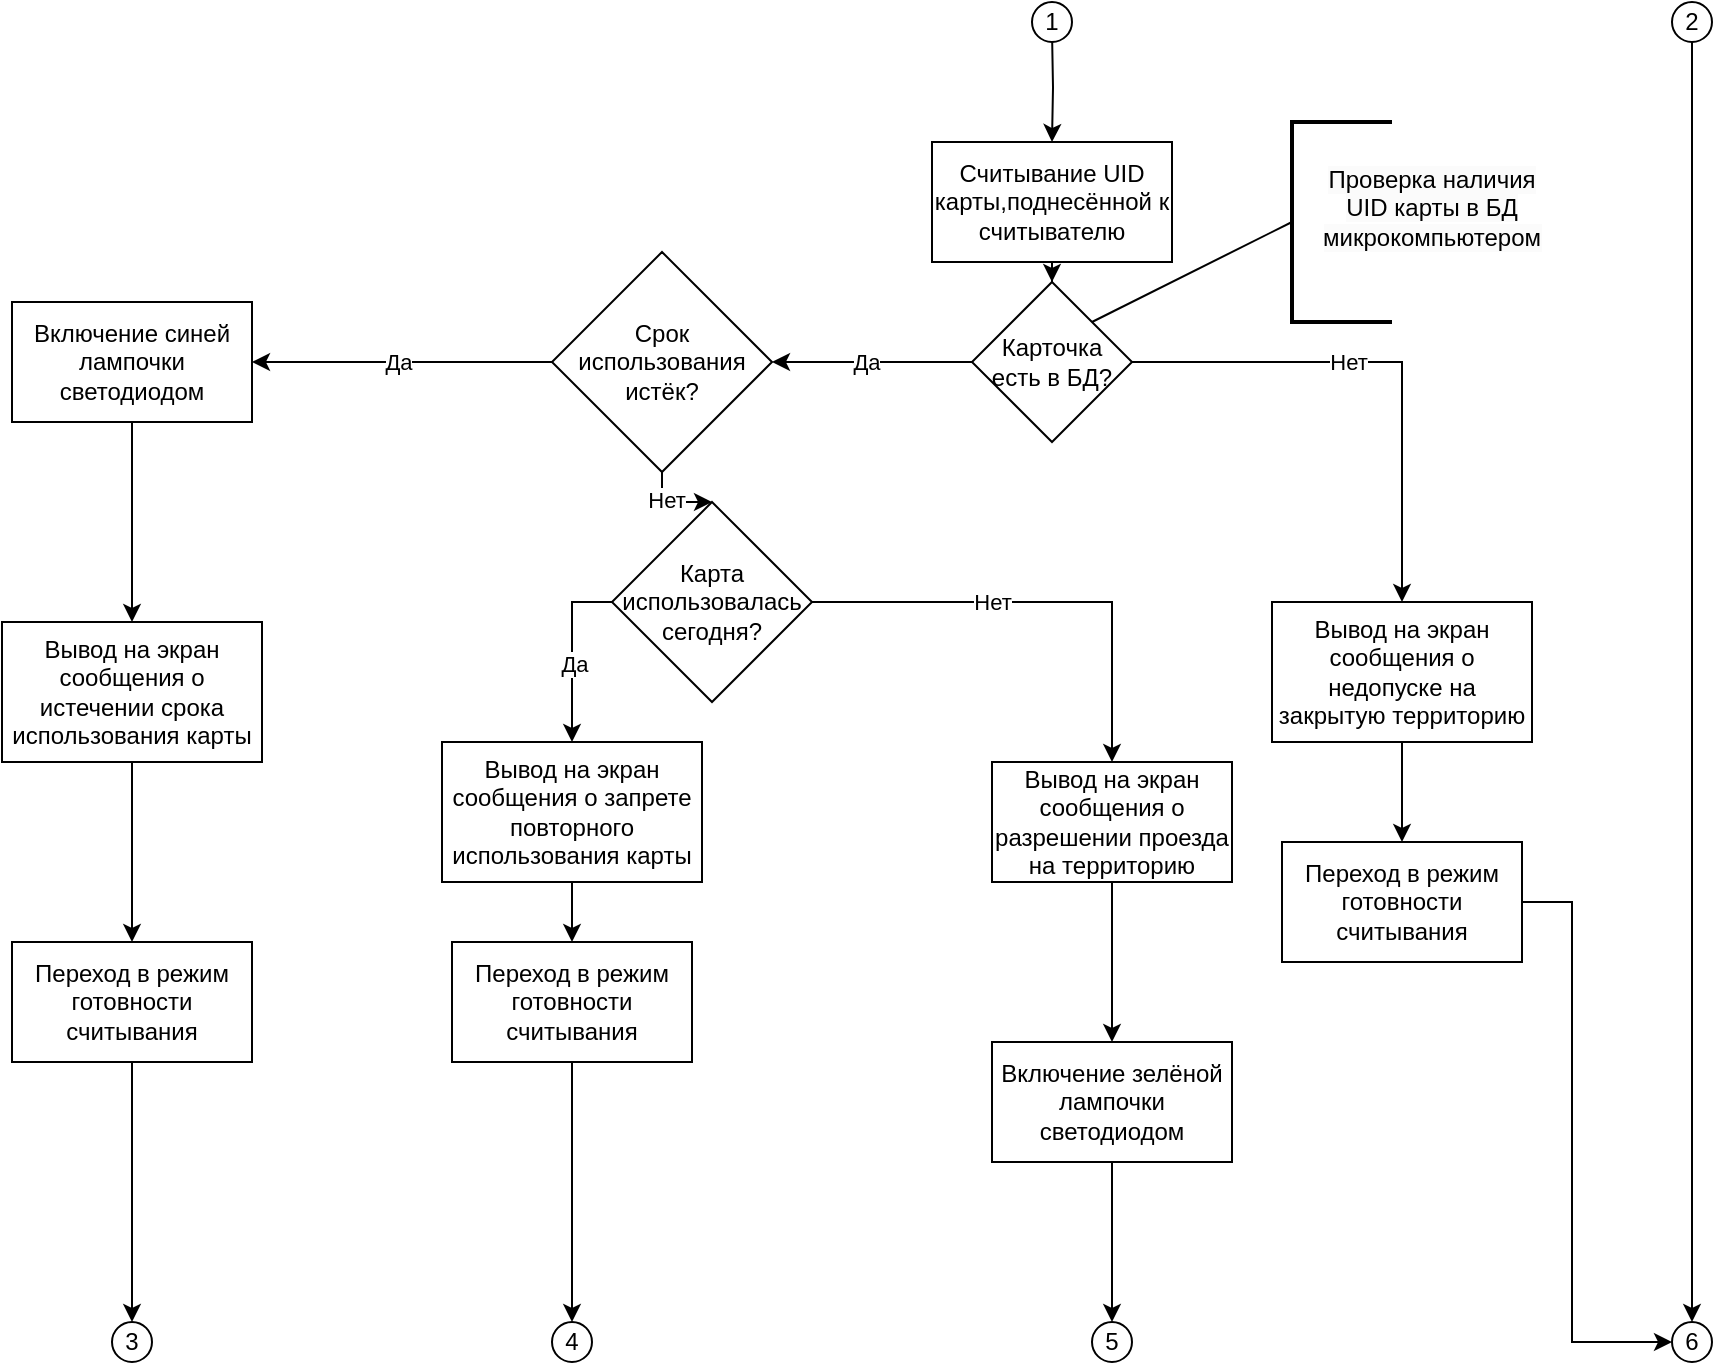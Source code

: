 <mxfile version="26.0.11">
  <diagram name="Страница — 1" id="VTpUu14SS6Ktj-Iox-bN">
    <mxGraphModel dx="2807" dy="1119" grid="1" gridSize="10" guides="1" tooltips="1" connect="1" arrows="1" fold="1" page="1" pageScale="1" pageWidth="827" pageHeight="1169" math="0" shadow="0">
      <root>
        <mxCell id="0" />
        <mxCell id="1" parent="0" />
        <mxCell id="Hen97qG7PZyWvNh6N_9h-12" value="" style="edgeStyle=orthogonalEdgeStyle;rounded=0;orthogonalLoop=1;jettySize=auto;html=1;exitX=0.5;exitY=1;exitDx=0;exitDy=0;entryX=0.5;entryY=0;entryDx=0;entryDy=0;" parent="1" source="u_Rvekia3drU_L53Lxpe-2" target="u_Rvekia3drU_L53Lxpe-3" edge="1">
          <mxGeometry relative="1" as="geometry">
            <mxPoint x="960" y="1330" as="targetPoint" />
            <Array as="points">
              <mxPoint x="720" y="1010" />
              <mxPoint x="720" y="1010" />
            </Array>
            <mxPoint x="1220" y="680" as="sourcePoint" />
          </mxGeometry>
        </mxCell>
        <mxCell id="Hen97qG7PZyWvNh6N_9h-16" value="" style="edgeStyle=orthogonalEdgeStyle;rounded=0;orthogonalLoop=1;jettySize=auto;html=1;" parent="1" target="Hen97qG7PZyWvNh6N_9h-15" edge="1">
          <mxGeometry relative="1" as="geometry">
            <mxPoint x="400" y="674.5" as="sourcePoint" />
          </mxGeometry>
        </mxCell>
        <mxCell id="Hen97qG7PZyWvNh6N_9h-19" value="" style="edgeStyle=orthogonalEdgeStyle;rounded=0;orthogonalLoop=1;jettySize=auto;html=1;" parent="1" source="Hen97qG7PZyWvNh6N_9h-15" target="uHprp-uEnb_70z2iTnrJ-3" edge="1">
          <mxGeometry relative="1" as="geometry" />
        </mxCell>
        <mxCell id="Hen97qG7PZyWvNh6N_9h-15" value="Считывание UID карты,поднесённой к считывателю" style="rounded=0;whiteSpace=wrap;html=1;" parent="1" vertex="1">
          <mxGeometry x="340" y="730" width="120" height="60" as="geometry" />
        </mxCell>
        <mxCell id="Hen97qG7PZyWvNh6N_9h-28" value="" style="edgeStyle=orthogonalEdgeStyle;rounded=0;orthogonalLoop=1;jettySize=auto;html=1;entryX=0.5;entryY=0;entryDx=0;entryDy=0;exitX=1;exitY=0.5;exitDx=0;exitDy=0;" parent="1" source="uHprp-uEnb_70z2iTnrJ-3" target="Hen97qG7PZyWvNh6N_9h-34" edge="1">
          <mxGeometry relative="1" as="geometry">
            <mxPoint x="600" y="870" as="targetPoint" />
          </mxGeometry>
        </mxCell>
        <mxCell id="Hen97qG7PZyWvNh6N_9h-33" value="Нет" style="edgeLabel;html=1;align=center;verticalAlign=middle;resizable=0;points=[];" parent="Hen97qG7PZyWvNh6N_9h-28" vertex="1" connectable="0">
          <mxGeometry x="-0.142" y="2" relative="1" as="geometry">
            <mxPoint x="-2" y="2" as="offset" />
          </mxGeometry>
        </mxCell>
        <mxCell id="Hen97qG7PZyWvNh6N_9h-47" value="" style="edgeStyle=orthogonalEdgeStyle;rounded=0;orthogonalLoop=1;jettySize=auto;html=1;entryX=0.5;entryY=0;entryDx=0;entryDy=0;exitX=0.5;exitY=1;exitDx=0;exitDy=0;" parent="1" source="uHprp-uEnb_70z2iTnrJ-7" target="Hen97qG7PZyWvNh6N_9h-46" edge="1">
          <mxGeometry relative="1" as="geometry">
            <mxPoint x="290" y="940" as="sourcePoint" />
            <mxPoint x="440" y="1030" as="targetPoint" />
            <Array as="points">
              <mxPoint x="430" y="960" />
            </Array>
          </mxGeometry>
        </mxCell>
        <mxCell id="Hen97qG7PZyWvNh6N_9h-48" value="Нет" style="edgeLabel;html=1;align=center;verticalAlign=middle;resizable=0;points=[];" parent="Hen97qG7PZyWvNh6N_9h-47" vertex="1" connectable="0">
          <mxGeometry x="-0.204" y="-1" relative="1" as="geometry">
            <mxPoint x="58" y="-1" as="offset" />
          </mxGeometry>
        </mxCell>
        <mxCell id="Hen97qG7PZyWvNh6N_9h-50" value="" style="edgeStyle=orthogonalEdgeStyle;rounded=0;orthogonalLoop=1;jettySize=auto;html=1;exitX=0;exitY=0.5;exitDx=0;exitDy=0;" parent="1" source="uHprp-uEnb_70z2iTnrJ-4" edge="1">
          <mxGeometry relative="1" as="geometry">
            <mxPoint x="330" y="870" as="sourcePoint" />
            <Array as="points">
              <mxPoint x="30" y="840" />
              <mxPoint x="30" y="840" />
            </Array>
            <mxPoint y="840" as="targetPoint" />
          </mxGeometry>
        </mxCell>
        <mxCell id="Hen97qG7PZyWvNh6N_9h-51" value="Да" style="edgeLabel;html=1;align=center;verticalAlign=middle;resizable=0;points=[];" parent="Hen97qG7PZyWvNh6N_9h-50" vertex="1" connectable="0">
          <mxGeometry x="-0.096" y="2" relative="1" as="geometry">
            <mxPoint x="-9" y="-2" as="offset" />
          </mxGeometry>
        </mxCell>
        <mxCell id="Hen97qG7PZyWvNh6N_9h-39" value="" style="edgeStyle=orthogonalEdgeStyle;rounded=0;orthogonalLoop=1;jettySize=auto;html=1;" parent="1" source="Hen97qG7PZyWvNh6N_9h-34" target="Hen97qG7PZyWvNh6N_9h-36" edge="1">
          <mxGeometry relative="1" as="geometry" />
        </mxCell>
        <mxCell id="Hen97qG7PZyWvNh6N_9h-34" value="Вывод на экран сообщения о недопуске на закрытую территорию" style="rounded=0;whiteSpace=wrap;html=1;" parent="1" vertex="1">
          <mxGeometry x="510" y="960" width="130" height="70" as="geometry" />
        </mxCell>
        <mxCell id="Hen97qG7PZyWvNh6N_9h-40" value="" style="edgeStyle=orthogonalEdgeStyle;rounded=0;orthogonalLoop=1;jettySize=auto;html=1;" parent="1" source="Hen97qG7PZyWvNh6N_9h-36" edge="1">
          <mxGeometry relative="1" as="geometry">
            <mxPoint x="710" y="1330" as="targetPoint" />
            <Array as="points">
              <mxPoint x="660" y="1330" />
            </Array>
          </mxGeometry>
        </mxCell>
        <mxCell id="Hen97qG7PZyWvNh6N_9h-36" value="Переход в режим готовности считывания" style="rounded=0;whiteSpace=wrap;html=1;" parent="1" vertex="1">
          <mxGeometry x="515" y="1080" width="120" height="60" as="geometry" />
        </mxCell>
        <mxCell id="Hen97qG7PZyWvNh6N_9h-76" value="" style="edgeStyle=orthogonalEdgeStyle;rounded=0;orthogonalLoop=1;jettySize=auto;html=1;" parent="1" source="Hen97qG7PZyWvNh6N_9h-46" edge="1">
          <mxGeometry relative="1" as="geometry">
            <mxPoint x="430" y="1180" as="targetPoint" />
          </mxGeometry>
        </mxCell>
        <mxCell id="Hen97qG7PZyWvNh6N_9h-46" value="Вывод на экран сообщения о разрешении проезда на территорию" style="whiteSpace=wrap;html=1;rounded=0;" parent="1" vertex="1">
          <mxGeometry x="370" y="1040" width="120" height="60" as="geometry" />
        </mxCell>
        <mxCell id="Hen97qG7PZyWvNh6N_9h-56" value="" style="edgeStyle=orthogonalEdgeStyle;rounded=0;orthogonalLoop=1;jettySize=auto;html=1;" parent="1" source="Hen97qG7PZyWvNh6N_9h-49" target="Hen97qG7PZyWvNh6N_9h-55" edge="1">
          <mxGeometry relative="1" as="geometry" />
        </mxCell>
        <mxCell id="Hen97qG7PZyWvNh6N_9h-49" value="Включение синей лампочки светодиодом" style="whiteSpace=wrap;html=1;rounded=0;" parent="1" vertex="1">
          <mxGeometry x="-120" y="810" width="120" height="60" as="geometry" />
        </mxCell>
        <mxCell id="Hen97qG7PZyWvNh6N_9h-52" value="" style="endArrow=classic;html=1;rounded=0;entryX=0.5;entryY=0;entryDx=0;entryDy=0;exitX=0;exitY=0.5;exitDx=0;exitDy=0;" parent="1" source="uHprp-uEnb_70z2iTnrJ-7" target="Hen97qG7PZyWvNh6N_9h-66" edge="1">
          <mxGeometry width="50" height="50" relative="1" as="geometry">
            <mxPoint x="80" y="960" as="sourcePoint" />
            <mxPoint x="-130" y="1080" as="targetPoint" />
            <Array as="points">
              <mxPoint x="160" y="960" />
            </Array>
          </mxGeometry>
        </mxCell>
        <mxCell id="Hen97qG7PZyWvNh6N_9h-54" value="Да" style="edgeLabel;html=1;align=center;verticalAlign=middle;resizable=0;points=[];" parent="Hen97qG7PZyWvNh6N_9h-52" vertex="1" connectable="0">
          <mxGeometry x="-0.161" relative="1" as="geometry">
            <mxPoint x="80" as="offset" />
          </mxGeometry>
        </mxCell>
        <mxCell id="pVPr2zvG9lTuPeoMfbXg-1" value="Да" style="edgeLabel;html=1;align=center;verticalAlign=middle;resizable=0;points=[];" parent="Hen97qG7PZyWvNh6N_9h-52" vertex="1" connectable="0">
          <mxGeometry x="0.127" y="1" relative="1" as="geometry">
            <mxPoint as="offset" />
          </mxGeometry>
        </mxCell>
        <mxCell id="Hen97qG7PZyWvNh6N_9h-58" value="" style="edgeStyle=orthogonalEdgeStyle;rounded=0;orthogonalLoop=1;jettySize=auto;html=1;" parent="1" source="Hen97qG7PZyWvNh6N_9h-55" target="Hen97qG7PZyWvNh6N_9h-57" edge="1">
          <mxGeometry relative="1" as="geometry" />
        </mxCell>
        <mxCell id="Hen97qG7PZyWvNh6N_9h-55" value="Вывод на экран сообщения о истечении срока использования карты" style="whiteSpace=wrap;html=1;rounded=0;" parent="1" vertex="1">
          <mxGeometry x="-125" y="970" width="130" height="70" as="geometry" />
        </mxCell>
        <mxCell id="u_Rvekia3drU_L53Lxpe-6" style="edgeStyle=orthogonalEdgeStyle;rounded=0;orthogonalLoop=1;jettySize=auto;html=1;entryX=0.5;entryY=0;entryDx=0;entryDy=0;" parent="1" source="Hen97qG7PZyWvNh6N_9h-57" target="u_Rvekia3drU_L53Lxpe-5" edge="1">
          <mxGeometry relative="1" as="geometry">
            <Array as="points">
              <mxPoint x="-60" y="1320" />
            </Array>
          </mxGeometry>
        </mxCell>
        <mxCell id="Hen97qG7PZyWvNh6N_9h-57" value="Переход в режим готовности считывания" style="whiteSpace=wrap;html=1;rounded=0;" parent="1" vertex="1">
          <mxGeometry x="-120" y="1130" width="120" height="60" as="geometry" />
        </mxCell>
        <mxCell id="Hen97qG7PZyWvNh6N_9h-68" value="" style="edgeStyle=orthogonalEdgeStyle;rounded=0;orthogonalLoop=1;jettySize=auto;html=1;" parent="1" source="Hen97qG7PZyWvNh6N_9h-66" target="Hen97qG7PZyWvNh6N_9h-67" edge="1">
          <mxGeometry relative="1" as="geometry" />
        </mxCell>
        <mxCell id="Hen97qG7PZyWvNh6N_9h-66" value="Вывод на экран сообщения о запрете повторного использования карты" style="rounded=0;whiteSpace=wrap;html=1;" parent="1" vertex="1">
          <mxGeometry x="95" y="1030" width="130" height="70" as="geometry" />
        </mxCell>
        <mxCell id="u_Rvekia3drU_L53Lxpe-8" style="edgeStyle=orthogonalEdgeStyle;rounded=0;orthogonalLoop=1;jettySize=auto;html=1;entryX=0.5;entryY=0;entryDx=0;entryDy=0;" parent="1" source="Hen97qG7PZyWvNh6N_9h-67" target="u_Rvekia3drU_L53Lxpe-7" edge="1">
          <mxGeometry relative="1" as="geometry" />
        </mxCell>
        <mxCell id="Hen97qG7PZyWvNh6N_9h-67" value="Переход в режим готовности считывания" style="rounded=0;whiteSpace=wrap;html=1;" parent="1" vertex="1">
          <mxGeometry x="100" y="1130" width="120" height="60" as="geometry" />
        </mxCell>
        <mxCell id="Hen97qG7PZyWvNh6N_9h-79" value="" style="edgeStyle=orthogonalEdgeStyle;rounded=0;orthogonalLoop=1;jettySize=auto;html=1;" parent="1" source="Hen97qG7PZyWvNh6N_9h-77" edge="1">
          <mxGeometry relative="1" as="geometry">
            <mxPoint x="430" y="1320" as="targetPoint" />
          </mxGeometry>
        </mxCell>
        <mxCell id="Hen97qG7PZyWvNh6N_9h-77" value="Включение зелёной лампочки светодиодом" style="rounded=0;whiteSpace=wrap;html=1;" parent="1" vertex="1">
          <mxGeometry x="370" y="1180" width="120" height="60" as="geometry" />
        </mxCell>
        <mxCell id="uHprp-uEnb_70z2iTnrJ-5" value="" style="edgeStyle=orthogonalEdgeStyle;rounded=0;orthogonalLoop=1;jettySize=auto;html=1;" parent="1" source="uHprp-uEnb_70z2iTnrJ-3" target="uHprp-uEnb_70z2iTnrJ-4" edge="1">
          <mxGeometry relative="1" as="geometry" />
        </mxCell>
        <mxCell id="uHprp-uEnb_70z2iTnrJ-6" value="Да" style="edgeLabel;html=1;align=center;verticalAlign=middle;resizable=0;points=[];" parent="uHprp-uEnb_70z2iTnrJ-5" vertex="1" connectable="0">
          <mxGeometry x="0.062" relative="1" as="geometry">
            <mxPoint as="offset" />
          </mxGeometry>
        </mxCell>
        <mxCell id="uHprp-uEnb_70z2iTnrJ-3" value="Карточка есть в БД?" style="rhombus;whiteSpace=wrap;html=1;" parent="1" vertex="1">
          <mxGeometry x="360" y="800" width="80" height="80" as="geometry" />
        </mxCell>
        <mxCell id="uHprp-uEnb_70z2iTnrJ-8" style="edgeStyle=orthogonalEdgeStyle;rounded=0;orthogonalLoop=1;jettySize=auto;html=1;entryX=0.5;entryY=0;entryDx=0;entryDy=0;" parent="1" source="uHprp-uEnb_70z2iTnrJ-4" target="uHprp-uEnb_70z2iTnrJ-7" edge="1">
          <mxGeometry relative="1" as="geometry">
            <Array as="points">
              <mxPoint x="205" y="910" />
            </Array>
          </mxGeometry>
        </mxCell>
        <mxCell id="uHprp-uEnb_70z2iTnrJ-9" value="Нет" style="edgeLabel;html=1;align=center;verticalAlign=middle;resizable=0;points=[];" parent="uHprp-uEnb_70z2iTnrJ-8" vertex="1" connectable="0">
          <mxGeometry x="-0.165" y="1" relative="1" as="geometry">
            <mxPoint as="offset" />
          </mxGeometry>
        </mxCell>
        <mxCell id="uHprp-uEnb_70z2iTnrJ-4" value="Срок использования истёк?" style="rhombus;whiteSpace=wrap;html=1;" parent="1" vertex="1">
          <mxGeometry x="150" y="785" width="110" height="110" as="geometry" />
        </mxCell>
        <mxCell id="uHprp-uEnb_70z2iTnrJ-7" value="Карта использовалась сегодня?" style="rhombus;whiteSpace=wrap;html=1;" parent="1" vertex="1">
          <mxGeometry x="180" y="910" width="100" height="100" as="geometry" />
        </mxCell>
        <mxCell id="uHprp-uEnb_70z2iTnrJ-10" value="" style="strokeWidth=2;html=1;shape=mxgraph.flowchart.annotation_1;align=left;pointerEvents=1;" parent="1" vertex="1">
          <mxGeometry x="520" y="720" width="50" height="100" as="geometry" />
        </mxCell>
        <mxCell id="uHprp-uEnb_70z2iTnrJ-11" value="" style="endArrow=none;html=1;rounded=0;entryX=0;entryY=0.5;entryDx=0;entryDy=0;entryPerimeter=0;" parent="1" target="uHprp-uEnb_70z2iTnrJ-10" edge="1">
          <mxGeometry width="50" height="50" relative="1" as="geometry">
            <mxPoint x="420" y="820" as="sourcePoint" />
            <mxPoint x="470" y="770" as="targetPoint" />
          </mxGeometry>
        </mxCell>
        <mxCell id="uHprp-uEnb_70z2iTnrJ-12" value="&#xa;&lt;span style=&quot;color: rgb(0, 0, 0); font-family: Helvetica; font-size: 12px; font-style: normal; font-variant-ligatures: normal; font-variant-caps: normal; font-weight: 400; letter-spacing: normal; orphans: 2; text-align: center; text-indent: 0px; text-transform: none; widows: 2; word-spacing: 0px; -webkit-text-stroke-width: 0px; white-space: normal; background-color: rgb(251, 251, 251); text-decoration-thickness: initial; text-decoration-style: initial; text-decoration-color: initial; display: inline !important; float: none;&quot;&gt;Проверка наличия UID карты в БД микрокомпьютером&lt;/span&gt;&#xa;&#xa;" style="text;html=1;align=center;verticalAlign=middle;whiteSpace=wrap;rounded=0;" parent="1" vertex="1">
          <mxGeometry x="560" y="755" width="60" height="30" as="geometry" />
        </mxCell>
        <mxCell id="u_Rvekia3drU_L53Lxpe-1" value="1" style="ellipse;whiteSpace=wrap;html=1;aspect=fixed;" parent="1" vertex="1">
          <mxGeometry x="390" y="660" width="20" height="20" as="geometry" />
        </mxCell>
        <mxCell id="u_Rvekia3drU_L53Lxpe-2" value="2" style="ellipse;whiteSpace=wrap;html=1;aspect=fixed;" parent="1" vertex="1">
          <mxGeometry x="710" y="660" width="20" height="20" as="geometry" />
        </mxCell>
        <mxCell id="u_Rvekia3drU_L53Lxpe-3" value="6" style="ellipse;whiteSpace=wrap;html=1;aspect=fixed;" parent="1" vertex="1">
          <mxGeometry x="710" y="1320" width="20" height="20" as="geometry" />
        </mxCell>
        <mxCell id="u_Rvekia3drU_L53Lxpe-4" value="5" style="ellipse;whiteSpace=wrap;html=1;aspect=fixed;" parent="1" vertex="1">
          <mxGeometry x="420" y="1320" width="20" height="20" as="geometry" />
        </mxCell>
        <mxCell id="u_Rvekia3drU_L53Lxpe-5" value="3" style="ellipse;whiteSpace=wrap;html=1;aspect=fixed;" parent="1" vertex="1">
          <mxGeometry x="-70" y="1320" width="20" height="20" as="geometry" />
        </mxCell>
        <mxCell id="u_Rvekia3drU_L53Lxpe-7" value="4" style="ellipse;whiteSpace=wrap;html=1;aspect=fixed;" parent="1" vertex="1">
          <mxGeometry x="150" y="1320" width="20" height="20" as="geometry" />
        </mxCell>
      </root>
    </mxGraphModel>
  </diagram>
</mxfile>
